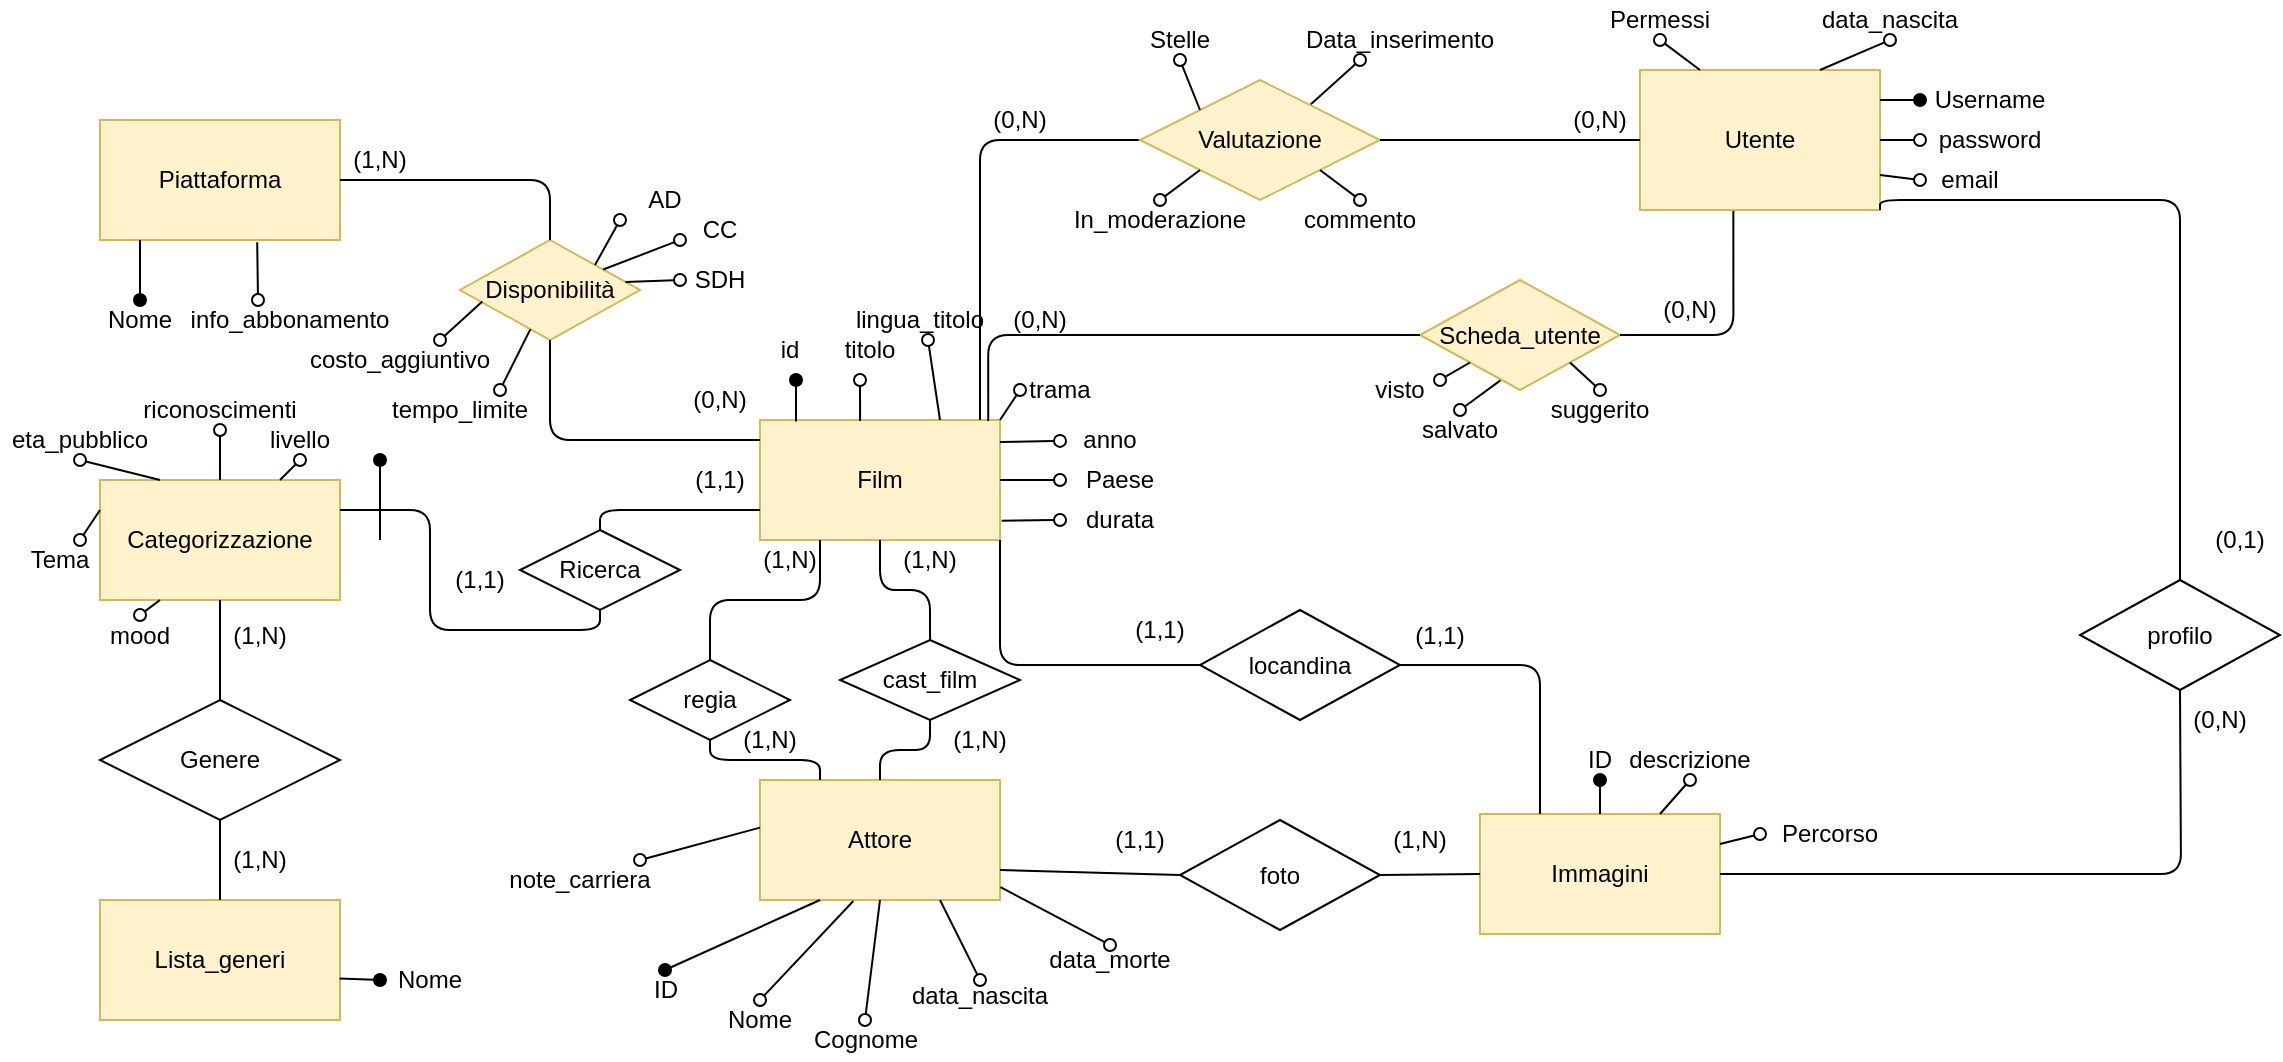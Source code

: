 <mxfile version="15.1.1" type="device"><diagram id="94N8JvwS7sneEO4nxAxx" name="Pagina-1"><mxGraphModel dx="630" dy="793" grid="1" gridSize="10" guides="1" tooltips="1" connect="1" arrows="1" fold="1" page="1" pageScale="1" pageWidth="1200" pageHeight="1920" math="0" shadow="0"><root><mxCell id="0"/><mxCell id="1" parent="0"/><mxCell id="lq8Px3s4HwzqYiVb1CBi-1" value="Piattaforma" style="rounded=0;whiteSpace=wrap;html=1;fillColor=#fff2cc;strokeColor=#d6b656;" parent="1" vertex="1"><mxGeometry x="50" y="80" width="120" height="60" as="geometry"/></mxCell><mxCell id="lq8Px3s4HwzqYiVb1CBi-2" value="Film" style="rounded=0;whiteSpace=wrap;html=1;fillColor=#fff2cc;strokeColor=#d6b656;" parent="1" vertex="1"><mxGeometry x="380" y="230" width="120" height="60" as="geometry"/></mxCell><mxCell id="lq8Px3s4HwzqYiVb1CBi-3" value="Utente" style="rounded=0;whiteSpace=wrap;html=1;fillColor=#fff2cc;strokeColor=#d6b656;" parent="1" vertex="1"><mxGeometry x="820" y="55" width="120" height="70" as="geometry"/></mxCell><mxCell id="lq8Px3s4HwzqYiVb1CBi-4" value="Attore" style="rounded=0;whiteSpace=wrap;html=1;fillColor=#fff2cc;strokeColor=#d6b656;" parent="1" vertex="1"><mxGeometry x="380" y="410" width="120" height="60" as="geometry"/></mxCell><mxCell id="lq8Px3s4HwzqYiVb1CBi-10" value="" style="endArrow=none;html=1;strokeColor=#000000;startArrow=oval;startFill=1;" parent="1" edge="1"><mxGeometry width="50" height="50" relative="1" as="geometry"><mxPoint x="70" y="170" as="sourcePoint"/><mxPoint x="70" y="140" as="targetPoint"/></mxGeometry></mxCell><mxCell id="lq8Px3s4HwzqYiVb1CBi-14" value="Nome" style="text;html=1;strokeColor=none;fillColor=none;align=center;verticalAlign=middle;whiteSpace=wrap;rounded=0;" parent="1" vertex="1"><mxGeometry x="50" y="170" width="40" height="20" as="geometry"/></mxCell><mxCell id="lq8Px3s4HwzqYiVb1CBi-20" value="Disponibilità" style="rhombus;whiteSpace=wrap;html=1;fillColor=#fff2cc;strokeColor=#d6b656;" parent="1" vertex="1"><mxGeometry x="230" y="140" width="90" height="50" as="geometry"/></mxCell><mxCell id="lq8Px3s4HwzqYiVb1CBi-21" value="" style="endArrow=none;html=1;strokeColor=#000000;exitX=1;exitY=0.5;exitDx=0;exitDy=0;entryX=0.5;entryY=0;entryDx=0;entryDy=0;edgeStyle=orthogonalEdgeStyle;" parent="1" source="lq8Px3s4HwzqYiVb1CBi-1" target="lq8Px3s4HwzqYiVb1CBi-20" edge="1"><mxGeometry width="50" height="50" relative="1" as="geometry"><mxPoint x="290" y="250" as="sourcePoint"/><mxPoint x="340" y="200" as="targetPoint"/></mxGeometry></mxCell><mxCell id="lq8Px3s4HwzqYiVb1CBi-22" value="" style="endArrow=none;html=1;strokeColor=#000000;entryX=0.5;entryY=1;entryDx=0;entryDy=0;edgeStyle=orthogonalEdgeStyle;" parent="1" target="lq8Px3s4HwzqYiVb1CBi-20" edge="1"><mxGeometry width="50" height="50" relative="1" as="geometry"><mxPoint x="380" y="240" as="sourcePoint"/><mxPoint x="340" y="200" as="targetPoint"/><Array as="points"><mxPoint x="275" y="240"/></Array></mxGeometry></mxCell><mxCell id="lq8Px3s4HwzqYiVb1CBi-23" value="(0,N)" style="text;html=1;strokeColor=none;fillColor=none;align=center;verticalAlign=middle;whiteSpace=wrap;rounded=0;" parent="1" vertex="1"><mxGeometry x="340" y="210" width="40" height="20" as="geometry"/></mxCell><mxCell id="lq8Px3s4HwzqYiVb1CBi-24" value="(1,N)" style="text;html=1;strokeColor=none;fillColor=none;align=center;verticalAlign=middle;whiteSpace=wrap;rounded=0;" parent="1" vertex="1"><mxGeometry x="170" y="90" width="40" height="20" as="geometry"/></mxCell><mxCell id="lq8Px3s4HwzqYiVb1CBi-25" value="" style="endArrow=none;html=1;strokeColor=#000000;entryX=0.655;entryY=1.018;entryDx=0;entryDy=0;entryPerimeter=0;startArrow=oval;startFill=0;" parent="1" target="lq8Px3s4HwzqYiVb1CBi-1" edge="1"><mxGeometry width="50" height="50" relative="1" as="geometry"><mxPoint x="129" y="170" as="sourcePoint"/><mxPoint x="340" y="200" as="targetPoint"/></mxGeometry></mxCell><mxCell id="lq8Px3s4HwzqYiVb1CBi-27" value="info_abbonamento" style="text;html=1;strokeColor=none;fillColor=none;align=center;verticalAlign=middle;whiteSpace=wrap;rounded=0;" parent="1" vertex="1"><mxGeometry x="90" y="170" width="110" height="20" as="geometry"/></mxCell><mxCell id="lq8Px3s4HwzqYiVb1CBi-30" value="" style="endArrow=none;html=1;strokeColor=#000000;entryX=1;entryY=0;entryDx=0;entryDy=0;startArrow=oval;startFill=0;" parent="1" target="lq8Px3s4HwzqYiVb1CBi-20" edge="1"><mxGeometry width="50" height="50" relative="1" as="geometry"><mxPoint x="310" y="130" as="sourcePoint"/><mxPoint x="138.6" y="151.08" as="targetPoint"/></mxGeometry></mxCell><mxCell id="lq8Px3s4HwzqYiVb1CBi-31" value="" style="endArrow=none;html=1;strokeColor=#000000;startArrow=oval;startFill=0;" parent="1" target="lq8Px3s4HwzqYiVb1CBi-20" edge="1"><mxGeometry width="50" height="50" relative="1" as="geometry"><mxPoint x="340" y="140" as="sourcePoint"/><mxPoint x="318" y="162" as="targetPoint"/></mxGeometry></mxCell><mxCell id="lq8Px3s4HwzqYiVb1CBi-32" value="AD" style="text;html=1;strokeColor=none;fillColor=none;align=center;verticalAlign=middle;whiteSpace=wrap;rounded=0;" parent="1" vertex="1"><mxGeometry x="315" y="110" width="35" height="20" as="geometry"/></mxCell><mxCell id="lq8Px3s4HwzqYiVb1CBi-33" value="CC" style="text;html=1;strokeColor=none;fillColor=none;align=center;verticalAlign=middle;whiteSpace=wrap;rounded=0;" parent="1" vertex="1"><mxGeometry x="340" y="125" width="40" height="20" as="geometry"/></mxCell><mxCell id="lq8Px3s4HwzqYiVb1CBi-34" value="" style="endArrow=none;html=1;strokeColor=#000000;entryX=0.15;entryY=0.012;entryDx=0;entryDy=0;startArrow=oval;startFill=1;entryPerimeter=0;" parent="1" target="lq8Px3s4HwzqYiVb1CBi-2" edge="1"><mxGeometry width="50" height="50" relative="1" as="geometry"><mxPoint x="398" y="210" as="sourcePoint"/><mxPoint x="307.5" y="162.5" as="targetPoint"/></mxGeometry></mxCell><mxCell id="lq8Px3s4HwzqYiVb1CBi-38" value="titolo" style="text;html=1;strokeColor=none;fillColor=none;align=center;verticalAlign=middle;whiteSpace=wrap;rounded=0;" parent="1" vertex="1"><mxGeometry x="415" y="180" width="40" height="30" as="geometry"/></mxCell><mxCell id="lq8Px3s4HwzqYiVb1CBi-40" value="anno" style="text;html=1;strokeColor=none;fillColor=none;align=center;verticalAlign=middle;whiteSpace=wrap;rounded=0;" parent="1" vertex="1"><mxGeometry x="530" y="230" width="50" height="20" as="geometry"/></mxCell><mxCell id="lq8Px3s4HwzqYiVb1CBi-43" value="Paese" style="text;html=1;strokeColor=none;fillColor=none;align=center;verticalAlign=middle;whiteSpace=wrap;rounded=0;" parent="1" vertex="1"><mxGeometry x="530" y="250" width="60" height="20" as="geometry"/></mxCell><mxCell id="lq8Px3s4HwzqYiVb1CBi-44" value="durata" style="text;html=1;strokeColor=none;fillColor=none;align=center;verticalAlign=middle;whiteSpace=wrap;rounded=0;" parent="1" vertex="1"><mxGeometry x="530" y="270" width="60" height="20" as="geometry"/></mxCell><mxCell id="lq8Px3s4HwzqYiVb1CBi-46" value="" style="endArrow=none;html=1;strokeColor=#000000;startArrow=oval;startFill=0;" parent="1" source="lq8Px3s4HwzqYiVb1CBi-40" edge="1"><mxGeometry width="50" height="50" relative="1" as="geometry"><mxPoint x="510" y="241" as="sourcePoint"/><mxPoint x="500" y="241" as="targetPoint"/></mxGeometry></mxCell><mxCell id="lq8Px3s4HwzqYiVb1CBi-47" value="" style="endArrow=none;html=1;strokeColor=#000000;startArrow=oval;startFill=0;entryX=1;entryY=0.5;entryDx=0;entryDy=0;exitX=0;exitY=0.5;exitDx=0;exitDy=0;" parent="1" source="lq8Px3s4HwzqYiVb1CBi-43" target="lq8Px3s4HwzqYiVb1CBi-2" edge="1"><mxGeometry width="50" height="50" relative="1" as="geometry"><mxPoint x="540" y="250.571" as="sourcePoint"/><mxPoint x="510" y="251" as="targetPoint"/></mxGeometry></mxCell><mxCell id="lq8Px3s4HwzqYiVb1CBi-48" value="" style="endArrow=none;html=1;strokeColor=#000000;startArrow=oval;startFill=0;entryX=1.007;entryY=0.84;entryDx=0;entryDy=0;entryPerimeter=0;exitX=0;exitY=0.5;exitDx=0;exitDy=0;" parent="1" source="lq8Px3s4HwzqYiVb1CBi-44" target="lq8Px3s4HwzqYiVb1CBi-2" edge="1"><mxGeometry width="50" height="50" relative="1" as="geometry"><mxPoint x="550" y="260.571" as="sourcePoint"/><mxPoint x="520" y="261" as="targetPoint"/></mxGeometry></mxCell><mxCell id="lq8Px3s4HwzqYiVb1CBi-53" value="cast_film" style="rhombus;whiteSpace=wrap;html=1;" parent="1" vertex="1"><mxGeometry x="420" y="340" width="90" height="40" as="geometry"/></mxCell><mxCell id="lq8Px3s4HwzqYiVb1CBi-56" value="" style="endArrow=none;html=1;strokeColor=#000000;entryX=0.5;entryY=1;entryDx=0;entryDy=0;exitX=0.5;exitY=0;exitDx=0;exitDy=0;edgeStyle=orthogonalEdgeStyle;" parent="1" source="lq8Px3s4HwzqYiVb1CBi-53" target="lq8Px3s4HwzqYiVb1CBi-2" edge="1"><mxGeometry width="50" height="50" relative="1" as="geometry"><mxPoint x="280" y="320" as="sourcePoint"/><mxPoint x="330" y="270" as="targetPoint"/></mxGeometry></mxCell><mxCell id="lq8Px3s4HwzqYiVb1CBi-57" value="" style="endArrow=none;html=1;strokeColor=#000000;exitX=0.5;exitY=0;exitDx=0;exitDy=0;entryX=0.5;entryY=1;entryDx=0;entryDy=0;edgeStyle=orthogonalEdgeStyle;" parent="1" source="lq8Px3s4HwzqYiVb1CBi-4" target="lq8Px3s4HwzqYiVb1CBi-53" edge="1"><mxGeometry width="50" height="50" relative="1" as="geometry"><mxPoint x="280" y="320" as="sourcePoint"/><mxPoint x="330" y="270" as="targetPoint"/></mxGeometry></mxCell><mxCell id="lq8Px3s4HwzqYiVb1CBi-58" value="(1,N)" style="text;html=1;strokeColor=none;fillColor=none;align=center;verticalAlign=middle;whiteSpace=wrap;rounded=0;" parent="1" vertex="1"><mxGeometry x="445" y="290" width="40" height="20" as="geometry"/></mxCell><mxCell id="lq8Px3s4HwzqYiVb1CBi-59" value="(1,N)" style="text;html=1;strokeColor=none;fillColor=none;align=center;verticalAlign=middle;whiteSpace=wrap;rounded=0;" parent="1" vertex="1"><mxGeometry x="470" y="380" width="40" height="20" as="geometry"/></mxCell><mxCell id="lq8Px3s4HwzqYiVb1CBi-60" value="" style="endArrow=none;html=1;strokeColor=#000000;entryX=0.25;entryY=1;entryDx=0;entryDy=0;startArrow=oval;startFill=1;exitX=0.5;exitY=0;exitDx=0;exitDy=0;" parent="1" source="lq8Px3s4HwzqYiVb1CBi-61" target="lq8Px3s4HwzqYiVb1CBi-4" edge="1"><mxGeometry width="50" height="50" relative="1" as="geometry"><mxPoint x="410" y="500" as="sourcePoint"/><mxPoint x="330" y="340" as="targetPoint"/></mxGeometry></mxCell><mxCell id="lq8Px3s4HwzqYiVb1CBi-61" value="ID" style="text;html=1;strokeColor=none;fillColor=none;align=center;verticalAlign=middle;whiteSpace=wrap;rounded=0;" parent="1" vertex="1"><mxGeometry x="282.5" y="505" width="100" height="20" as="geometry"/></mxCell><mxCell id="lq8Px3s4HwzqYiVb1CBi-64" value="" style="endArrow=none;html=1;strokeColor=#000000;entryX=0.75;entryY=1;entryDx=0;entryDy=0;startArrow=oval;startFill=0;exitX=0.5;exitY=0;exitDx=0;exitDy=0;" parent="1" source="lq8Px3s4HwzqYiVb1CBi-66" target="lq8Px3s4HwzqYiVb1CBi-4" edge="1"><mxGeometry width="50" height="50" relative="1" as="geometry"><mxPoint x="470" y="510" as="sourcePoint"/><mxPoint x="390" y="435" as="targetPoint"/></mxGeometry></mxCell><mxCell id="lq8Px3s4HwzqYiVb1CBi-66" value="data_nascita" style="text;html=1;strokeColor=none;fillColor=none;align=center;verticalAlign=middle;whiteSpace=wrap;rounded=0;" parent="1" vertex="1"><mxGeometry x="460" y="510" width="60" height="15" as="geometry"/></mxCell><mxCell id="lq8Px3s4HwzqYiVb1CBi-104" value="Username" style="text;html=1;strokeColor=none;fillColor=none;align=center;verticalAlign=middle;whiteSpace=wrap;rounded=0;" parent="1" vertex="1"><mxGeometry x="960" y="60" width="70" height="20" as="geometry"/></mxCell><mxCell id="lq8Px3s4HwzqYiVb1CBi-106" value="Permessi" style="text;html=1;strokeColor=none;fillColor=none;align=center;verticalAlign=middle;whiteSpace=wrap;rounded=0;" parent="1" vertex="1"><mxGeometry x="795" y="20" width="70" height="20" as="geometry"/></mxCell><mxCell id="lq8Px3s4HwzqYiVb1CBi-107" value="email" style="text;html=1;strokeColor=none;fillColor=none;align=center;verticalAlign=middle;whiteSpace=wrap;rounded=0;" parent="1" vertex="1"><mxGeometry x="960" y="100" width="50" height="20" as="geometry"/></mxCell><mxCell id="lq8Px3s4HwzqYiVb1CBi-108" value="password" style="text;html=1;strokeColor=none;fillColor=none;align=center;verticalAlign=middle;whiteSpace=wrap;rounded=0;" parent="1" vertex="1"><mxGeometry x="960" y="80" width="70" height="20" as="geometry"/></mxCell><mxCell id="lq8Px3s4HwzqYiVb1CBi-112" value="Scheda_utente" style="rhombus;whiteSpace=wrap;html=1;align=center;fillColor=#fff2cc;strokeColor=#d6b656;" parent="1" vertex="1"><mxGeometry x="710" y="160" width="100" height="55" as="geometry"/></mxCell><mxCell id="lq8Px3s4HwzqYiVb1CBi-114" value="" style="endArrow=none;html=1;strokeColor=#000000;exitX=0.951;exitY=0.008;exitDx=0;exitDy=0;entryX=0;entryY=0.5;entryDx=0;entryDy=0;edgeStyle=orthogonalEdgeStyle;exitPerimeter=0;" parent="1" source="lq8Px3s4HwzqYiVb1CBi-2" target="lq8Px3s4HwzqYiVb1CBi-112" edge="1"><mxGeometry width="50" height="50" relative="1" as="geometry"><mxPoint x="750" y="210" as="sourcePoint"/><mxPoint x="800" y="160" as="targetPoint"/></mxGeometry></mxCell><mxCell id="lq8Px3s4HwzqYiVb1CBi-116" value="" style="endArrow=none;html=1;strokeColor=#000000;entryX=0;entryY=0.5;entryDx=0;entryDy=0;edgeStyle=orthogonalEdgeStyle;" parent="1" edge="1"><mxGeometry width="50" height="50" relative="1" as="geometry"><mxPoint x="490" y="230" as="sourcePoint"/><mxPoint x="570" y="90" as="targetPoint"/><Array as="points"><mxPoint x="490" y="230"/><mxPoint x="490" y="90"/></Array></mxGeometry></mxCell><mxCell id="lq8Px3s4HwzqYiVb1CBi-117" value="Valutazione" style="rhombus;whiteSpace=wrap;html=1;align=center;fillColor=#fff2cc;strokeColor=#d6b656;" parent="1" vertex="1"><mxGeometry x="570" y="60" width="120" height="60" as="geometry"/></mxCell><mxCell id="lq8Px3s4HwzqYiVb1CBi-118" value="" style="endArrow=none;html=1;strokeColor=#000000;exitX=1;exitY=0.5;exitDx=0;exitDy=0;entryX=0;entryY=0.5;entryDx=0;entryDy=0;" parent="1" source="lq8Px3s4HwzqYiVb1CBi-117" target="lq8Px3s4HwzqYiVb1CBi-3" edge="1"><mxGeometry width="50" height="50" relative="1" as="geometry"><mxPoint x="490" y="210" as="sourcePoint"/><mxPoint x="540" y="160" as="targetPoint"/></mxGeometry></mxCell><mxCell id="lq8Px3s4HwzqYiVb1CBi-119" value="" style="endArrow=none;html=1;strokeColor=#000000;exitX=1;exitY=0.5;exitDx=0;exitDy=0;entryX=0.389;entryY=1.008;entryDx=0;entryDy=0;entryPerimeter=0;edgeStyle=orthogonalEdgeStyle;" parent="1" source="lq8Px3s4HwzqYiVb1CBi-112" target="lq8Px3s4HwzqYiVb1CBi-3" edge="1"><mxGeometry width="50" height="50" relative="1" as="geometry"><mxPoint x="750" y="210" as="sourcePoint"/><mxPoint x="800" y="160" as="targetPoint"/></mxGeometry></mxCell><mxCell id="lq8Px3s4HwzqYiVb1CBi-121" value="(0,N)" style="text;html=1;strokeColor=none;fillColor=none;align=center;verticalAlign=middle;whiteSpace=wrap;rounded=0;" parent="1" vertex="1"><mxGeometry x="490" y="70" width="40" height="20" as="geometry"/></mxCell><mxCell id="lq8Px3s4HwzqYiVb1CBi-122" value="(0,N)" style="text;html=1;strokeColor=none;fillColor=none;align=center;verticalAlign=middle;whiteSpace=wrap;rounded=0;" parent="1" vertex="1"><mxGeometry x="500" y="170" width="40" height="20" as="geometry"/></mxCell><mxCell id="lq8Px3s4HwzqYiVb1CBi-124" value="(0,N)" style="text;html=1;strokeColor=none;fillColor=none;align=center;verticalAlign=middle;whiteSpace=wrap;rounded=0;" parent="1" vertex="1"><mxGeometry x="780" y="70" width="40" height="20" as="geometry"/></mxCell><mxCell id="lq8Px3s4HwzqYiVb1CBi-125" value="(0,N)" style="text;html=1;strokeColor=none;fillColor=none;align=center;verticalAlign=middle;whiteSpace=wrap;rounded=0;" parent="1" vertex="1"><mxGeometry x="825" y="165" width="40" height="20" as="geometry"/></mxCell><mxCell id="lq8Px3s4HwzqYiVb1CBi-127" value="Stelle" style="text;html=1;strokeColor=none;fillColor=none;align=center;verticalAlign=middle;whiteSpace=wrap;rounded=0;" parent="1" vertex="1"><mxGeometry x="570" y="30" width="40" height="20" as="geometry"/></mxCell><mxCell id="lq8Px3s4HwzqYiVb1CBi-128" value="commento" style="text;html=1;strokeColor=none;fillColor=none;align=center;verticalAlign=middle;whiteSpace=wrap;rounded=0;" parent="1" vertex="1"><mxGeometry x="660" y="120" width="40" height="20" as="geometry"/></mxCell><mxCell id="lq8Px3s4HwzqYiVb1CBi-129" value="" style="endArrow=oval;html=1;strokeColor=#000000;exitX=0;exitY=0;exitDx=0;exitDy=0;entryX=0.5;entryY=1;entryDx=0;entryDy=0;startArrow=none;startFill=0;endFill=0;" parent="1" source="lq8Px3s4HwzqYiVb1CBi-117" target="lq8Px3s4HwzqYiVb1CBi-127" edge="1"><mxGeometry width="50" height="50" relative="1" as="geometry"><mxPoint x="750" y="210" as="sourcePoint"/><mxPoint x="800" y="160" as="targetPoint"/></mxGeometry></mxCell><mxCell id="lq8Px3s4HwzqYiVb1CBi-130" value="" style="endArrow=oval;html=1;strokeColor=#000000;exitX=1;exitY=1;exitDx=0;exitDy=0;entryX=0.5;entryY=0;entryDx=0;entryDy=0;endFill=0;" parent="1" source="lq8Px3s4HwzqYiVb1CBi-117" target="lq8Px3s4HwzqYiVb1CBi-128" edge="1"><mxGeometry width="50" height="50" relative="1" as="geometry"><mxPoint x="750" y="210" as="sourcePoint"/><mxPoint x="800" y="160" as="targetPoint"/></mxGeometry></mxCell><mxCell id="lq8Px3s4HwzqYiVb1CBi-131" value="" style="endArrow=oval;html=1;strokeColor=#000000;exitX=0.25;exitY=0;exitDx=0;exitDy=0;entryX=0.5;entryY=1;entryDx=0;entryDy=0;endFill=0;" parent="1" source="lq8Px3s4HwzqYiVb1CBi-3" target="lq8Px3s4HwzqYiVb1CBi-106" edge="1"><mxGeometry width="50" height="50" relative="1" as="geometry"><mxPoint x="800" y="40" as="sourcePoint"/><mxPoint x="820" y="55" as="targetPoint"/></mxGeometry></mxCell><mxCell id="lq8Px3s4HwzqYiVb1CBi-133" value="" style="endArrow=oval;html=1;strokeColor=#000000;endFill=1;" parent="1" target="lq8Px3s4HwzqYiVb1CBi-104" edge="1"><mxGeometry width="50" height="50" relative="1" as="geometry"><mxPoint x="940" y="70" as="sourcePoint"/><mxPoint x="855" y="50" as="targetPoint"/></mxGeometry></mxCell><mxCell id="lq8Px3s4HwzqYiVb1CBi-134" value="" style="endArrow=oval;html=1;strokeColor=#000000;exitX=1;exitY=0.5;exitDx=0;exitDy=0;entryX=0;entryY=0.5;entryDx=0;entryDy=0;endFill=0;" parent="1" source="lq8Px3s4HwzqYiVb1CBi-3" target="lq8Px3s4HwzqYiVb1CBi-108" edge="1"><mxGeometry width="50" height="50" relative="1" as="geometry"><mxPoint x="870" y="80" as="sourcePoint"/><mxPoint x="865" y="60" as="targetPoint"/></mxGeometry></mxCell><mxCell id="lq8Px3s4HwzqYiVb1CBi-135" value="" style="endArrow=none;html=1;strokeColor=#000000;exitX=0;exitY=0.5;exitDx=0;exitDy=0;entryX=1;entryY=0.75;entryDx=0;entryDy=0;endFill=0;startArrow=oval;startFill=0;" parent="1" source="lq8Px3s4HwzqYiVb1CBi-107" target="lq8Px3s4HwzqYiVb1CBi-3" edge="1"><mxGeometry width="50" height="50" relative="1" as="geometry"><mxPoint x="970" y="150" as="sourcePoint"/><mxPoint x="965" y="130" as="targetPoint"/></mxGeometry></mxCell><mxCell id="lq8Px3s4HwzqYiVb1CBi-136" value="trama" style="text;html=1;strokeColor=none;fillColor=none;align=center;verticalAlign=middle;whiteSpace=wrap;rounded=0;" parent="1" vertex="1"><mxGeometry x="510" y="205" width="40" height="20" as="geometry"/></mxCell><mxCell id="lq8Px3s4HwzqYiVb1CBi-137" value="" style="endArrow=none;html=1;strokeColor=#000000;startArrow=oval;startFill=0;exitX=0;exitY=0.5;exitDx=0;exitDy=0;entryX=1;entryY=0;entryDx=0;entryDy=0;" parent="1" source="lq8Px3s4HwzqYiVb1CBi-136" target="lq8Px3s4HwzqYiVb1CBi-2" edge="1"><mxGeometry width="50" height="50" relative="1" as="geometry"><mxPoint x="540" y="250.571" as="sourcePoint"/><mxPoint x="510" y="251" as="targetPoint"/></mxGeometry></mxCell><mxCell id="WsjcjVlsQf46dbuqFLOw-22" value="" style="endArrow=none;html=1;strokeColor=#000000;startArrow=oval;startFill=0;entryX=0.417;entryY=0.008;entryDx=0;entryDy=0;entryPerimeter=0;" parent="1" target="lq8Px3s4HwzqYiVb1CBi-2" edge="1"><mxGeometry width="50" height="50" relative="1" as="geometry"><mxPoint x="430" y="210" as="sourcePoint"/><mxPoint x="470.04" y="238.98" as="targetPoint"/></mxGeometry></mxCell><mxCell id="WsjcjVlsQf46dbuqFLOw-23" value="id" style="text;html=1;strokeColor=none;fillColor=none;align=center;verticalAlign=middle;whiteSpace=wrap;rounded=0;" parent="1" vertex="1"><mxGeometry x="375" y="185" width="40" height="20" as="geometry"/></mxCell><mxCell id="WsjcjVlsQf46dbuqFLOw-55" value="note_carriera" style="text;html=1;strokeColor=none;fillColor=none;align=center;verticalAlign=middle;whiteSpace=wrap;rounded=0;" parent="1" vertex="1"><mxGeometry x="270" y="450" width="40" height="20" as="geometry"/></mxCell><mxCell id="WsjcjVlsQf46dbuqFLOw-56" value="" style="endArrow=none;html=1;strokeColor=#000000;startArrow=oval;startFill=0;entryX=0;entryY=0.397;entryDx=0;entryDy=0;entryPerimeter=0;" parent="1" target="lq8Px3s4HwzqYiVb1CBi-4" edge="1"><mxGeometry width="50" height="50" relative="1" as="geometry"><mxPoint x="320" y="450" as="sourcePoint"/><mxPoint x="320.04" y="468.98" as="targetPoint"/></mxGeometry></mxCell><mxCell id="WsjcjVlsQf46dbuqFLOw-61" value="regia" style="rhombus;whiteSpace=wrap;html=1;" parent="1" vertex="1"><mxGeometry x="315" y="350" width="80" height="40" as="geometry"/></mxCell><mxCell id="WsjcjVlsQf46dbuqFLOw-63" value="" style="endArrow=none;html=1;exitX=0.5;exitY=0;exitDx=0;exitDy=0;entryX=0.25;entryY=1;entryDx=0;entryDy=0;edgeStyle=orthogonalEdgeStyle;" parent="1" source="WsjcjVlsQf46dbuqFLOw-61" target="lq8Px3s4HwzqYiVb1CBi-2" edge="1"><mxGeometry width="50" height="50" relative="1" as="geometry"><mxPoint x="260" y="320" as="sourcePoint"/><mxPoint x="310" y="270" as="targetPoint"/></mxGeometry></mxCell><mxCell id="WsjcjVlsQf46dbuqFLOw-64" value="" style="endArrow=none;html=1;exitX=0.5;exitY=1;exitDx=0;exitDy=0;entryX=0.25;entryY=0;entryDx=0;entryDy=0;edgeStyle=orthogonalEdgeStyle;" parent="1" source="WsjcjVlsQf46dbuqFLOw-61" target="lq8Px3s4HwzqYiVb1CBi-4" edge="1"><mxGeometry width="50" height="50" relative="1" as="geometry"><mxPoint x="260" y="320" as="sourcePoint"/><mxPoint x="310" y="270" as="targetPoint"/></mxGeometry></mxCell><mxCell id="WsjcjVlsQf46dbuqFLOw-65" value="(1,N)" style="text;html=1;strokeColor=none;fillColor=none;align=center;verticalAlign=middle;whiteSpace=wrap;rounded=0;" parent="1" vertex="1"><mxGeometry x="375" y="290" width="40" height="20" as="geometry"/></mxCell><mxCell id="WsjcjVlsQf46dbuqFLOw-66" value="(1,N)" style="text;html=1;strokeColor=none;fillColor=none;align=center;verticalAlign=middle;whiteSpace=wrap;rounded=0;" parent="1" vertex="1"><mxGeometry x="365" y="380" width="40" height="20" as="geometry"/></mxCell><mxCell id="WsjcjVlsQf46dbuqFLOw-72" value="Categorizzazione" style="rounded=0;whiteSpace=wrap;html=1;fillColor=#fff2cc;strokeColor=#d6b656;" parent="1" vertex="1"><mxGeometry x="50" y="260" width="120" height="60" as="geometry"/></mxCell><mxCell id="WsjcjVlsQf46dbuqFLOw-75" value="Ricerca" style="rhombus;whiteSpace=wrap;html=1;" parent="1" vertex="1"><mxGeometry x="260" y="285" width="80" height="40" as="geometry"/></mxCell><mxCell id="WsjcjVlsQf46dbuqFLOw-76" value="" style="endArrow=none;html=1;exitX=0.5;exitY=0;exitDx=0;exitDy=0;entryX=0;entryY=0.75;entryDx=0;entryDy=0;edgeStyle=orthogonalEdgeStyle;" parent="1" source="WsjcjVlsQf46dbuqFLOw-75" target="lq8Px3s4HwzqYiVb1CBi-2" edge="1"><mxGeometry width="50" height="50" relative="1" as="geometry"><mxPoint x="250" y="320" as="sourcePoint"/><mxPoint x="300" y="270" as="targetPoint"/><Array as="points"><mxPoint x="300" y="275"/></Array></mxGeometry></mxCell><mxCell id="WsjcjVlsQf46dbuqFLOw-78" value="" style="endArrow=none;html=1;exitX=1;exitY=0.25;exitDx=0;exitDy=0;entryX=0.5;entryY=1;entryDx=0;entryDy=0;edgeStyle=orthogonalEdgeStyle;" parent="1" source="WsjcjVlsQf46dbuqFLOw-72" target="WsjcjVlsQf46dbuqFLOw-75" edge="1"><mxGeometry width="50" height="50" relative="1" as="geometry"><mxPoint x="250" y="320" as="sourcePoint"/><mxPoint x="300" y="270" as="targetPoint"/></mxGeometry></mxCell><mxCell id="tk6S6vBqGwjTHrlitEha-1" value="Immagini" style="rounded=0;whiteSpace=wrap;html=1;fillColor=#fff2cc;strokeColor=#d6b656;" parent="1" vertex="1"><mxGeometry x="740" y="427" width="120" height="60" as="geometry"/></mxCell><mxCell id="T2gp9m1Y3Y2qDiBPksy6-1" value="locandina" style="rhombus;whiteSpace=wrap;html=1;" parent="1" vertex="1"><mxGeometry x="600" y="325" width="100" height="55" as="geometry"/></mxCell><mxCell id="T2gp9m1Y3Y2qDiBPksy6-2" value="Lista_generi" style="rounded=0;whiteSpace=wrap;html=1;fillColor=#fff2cc;strokeColor=#d6b656;" parent="1" vertex="1"><mxGeometry x="50" y="470" width="120" height="60" as="geometry"/></mxCell><mxCell id="T2gp9m1Y3Y2qDiBPksy6-4" value="Genere" style="rhombus;whiteSpace=wrap;html=1;" parent="1" vertex="1"><mxGeometry x="50" y="370" width="120" height="60" as="geometry"/></mxCell><mxCell id="T2gp9m1Y3Y2qDiBPksy6-5" value="" style="endArrow=none;html=1;entryX=0.5;entryY=1;entryDx=0;entryDy=0;exitX=0.5;exitY=0;exitDx=0;exitDy=0;" parent="1" source="T2gp9m1Y3Y2qDiBPksy6-4" target="WsjcjVlsQf46dbuqFLOw-72" edge="1"><mxGeometry width="50" height="50" relative="1" as="geometry"><mxPoint x="120" y="359" as="sourcePoint"/><mxPoint x="70" y="330" as="targetPoint"/></mxGeometry></mxCell><mxCell id="T2gp9m1Y3Y2qDiBPksy6-6" value="" style="endArrow=none;html=1;entryX=0.5;entryY=1;entryDx=0;entryDy=0;exitX=0.5;exitY=0;exitDx=0;exitDy=0;" parent="1" source="T2gp9m1Y3Y2qDiBPksy6-2" target="T2gp9m1Y3Y2qDiBPksy6-4" edge="1"><mxGeometry width="50" height="50" relative="1" as="geometry"><mxPoint x="20" y="380" as="sourcePoint"/><mxPoint x="70" y="330" as="targetPoint"/></mxGeometry></mxCell><mxCell id="T2gp9m1Y3Y2qDiBPksy6-7" value="foto" style="rhombus;whiteSpace=wrap;html=1;" parent="1" vertex="1"><mxGeometry x="590" y="430" width="100" height="55" as="geometry"/></mxCell><mxCell id="T2gp9m1Y3Y2qDiBPksy6-8" value="profilo" style="rhombus;whiteSpace=wrap;html=1;" parent="1" vertex="1"><mxGeometry x="1040" y="310" width="100" height="55" as="geometry"/></mxCell><mxCell id="T2gp9m1Y3Y2qDiBPksy6-9" value="" style="endArrow=none;html=1;exitX=1;exitY=1;exitDx=0;exitDy=0;entryX=0;entryY=0.5;entryDx=0;entryDy=0;edgeStyle=orthogonalEdgeStyle;" parent="1" source="lq8Px3s4HwzqYiVb1CBi-2" target="T2gp9m1Y3Y2qDiBPksy6-1" edge="1"><mxGeometry width="50" height="50" relative="1" as="geometry"><mxPoint x="440" y="380" as="sourcePoint"/><mxPoint x="490" y="330" as="targetPoint"/></mxGeometry></mxCell><mxCell id="T2gp9m1Y3Y2qDiBPksy6-10" value="" style="endArrow=none;html=1;entryX=1;entryY=0.5;entryDx=0;entryDy=0;exitX=0.25;exitY=0;exitDx=0;exitDy=0;edgeStyle=orthogonalEdgeStyle;" parent="1" source="tk6S6vBqGwjTHrlitEha-1" target="T2gp9m1Y3Y2qDiBPksy6-1" edge="1"><mxGeometry width="50" height="50" relative="1" as="geometry"><mxPoint x="440" y="380" as="sourcePoint"/><mxPoint x="490" y="330" as="targetPoint"/></mxGeometry></mxCell><mxCell id="T2gp9m1Y3Y2qDiBPksy6-12" value="" style="endArrow=none;html=1;entryX=1;entryY=0.75;entryDx=0;entryDy=0;exitX=0;exitY=0.5;exitDx=0;exitDy=0;" parent="1" source="T2gp9m1Y3Y2qDiBPksy6-7" target="lq8Px3s4HwzqYiVb1CBi-4" edge="1"><mxGeometry width="50" height="50" relative="1" as="geometry"><mxPoint x="560" y="410" as="sourcePoint"/><mxPoint x="490" y="330" as="targetPoint"/></mxGeometry></mxCell><mxCell id="T2gp9m1Y3Y2qDiBPksy6-13" value="" style="endArrow=none;html=1;exitX=1;exitY=0.5;exitDx=0;exitDy=0;entryX=0;entryY=0.5;entryDx=0;entryDy=0;" parent="1" source="T2gp9m1Y3Y2qDiBPksy6-7" target="tk6S6vBqGwjTHrlitEha-1" edge="1"><mxGeometry width="50" height="50" relative="1" as="geometry"><mxPoint x="440" y="380" as="sourcePoint"/><mxPoint x="490" y="330" as="targetPoint"/></mxGeometry></mxCell><mxCell id="T2gp9m1Y3Y2qDiBPksy6-14" value="" style="endArrow=none;html=1;exitX=1;exitY=0.5;exitDx=0;exitDy=0;edgeStyle=orthogonalEdgeStyle;" parent="1" source="tk6S6vBqGwjTHrlitEha-1" edge="1"><mxGeometry width="50" height="50" relative="1" as="geometry"><mxPoint x="710" y="380" as="sourcePoint"/><mxPoint x="1090" y="365" as="targetPoint"/></mxGeometry></mxCell><mxCell id="T2gp9m1Y3Y2qDiBPksy6-15" value="" style="endArrow=none;html=1;entryX=1;entryY=1;entryDx=0;entryDy=0;exitX=0.5;exitY=0;exitDx=0;exitDy=0;edgeStyle=orthogonalEdgeStyle;" parent="1" source="T2gp9m1Y3Y2qDiBPksy6-8" target="lq8Px3s4HwzqYiVb1CBi-3" edge="1"><mxGeometry width="50" height="50" relative="1" as="geometry"><mxPoint x="710" y="380" as="sourcePoint"/><mxPoint x="760" y="330" as="targetPoint"/><Array as="points"><mxPoint x="1090" y="120"/></Array></mxGeometry></mxCell><mxCell id="T2gp9m1Y3Y2qDiBPksy6-17" value="" style="endArrow=none;html=1;entryX=0.124;entryY=0.614;entryDx=0;entryDy=0;entryPerimeter=0;endFill=0;startArrow=oval;startFill=0;" parent="1" target="lq8Px3s4HwzqYiVb1CBi-20" edge="1"><mxGeometry width="50" height="50" relative="1" as="geometry"><mxPoint x="220" y="190" as="sourcePoint"/><mxPoint x="290" y="200" as="targetPoint"/></mxGeometry></mxCell><mxCell id="T2gp9m1Y3Y2qDiBPksy6-18" value="costo_aggiuntivo" style="text;html=1;strokeColor=none;fillColor=none;align=center;verticalAlign=middle;whiteSpace=wrap;rounded=0;" parent="1" vertex="1"><mxGeometry x="180" y="190" width="40" height="20" as="geometry"/></mxCell><mxCell id="T2gp9m1Y3Y2qDiBPksy6-19" value="tempo_limite" style="text;html=1;strokeColor=none;fillColor=none;align=center;verticalAlign=middle;whiteSpace=wrap;rounded=0;" parent="1" vertex="1"><mxGeometry x="210" y="215" width="40" height="20" as="geometry"/></mxCell><mxCell id="T2gp9m1Y3Y2qDiBPksy6-21" value="" style="endArrow=none;html=1;exitX=1;exitY=0;exitDx=0;exitDy=0;endFill=0;startArrow=oval;startFill=0;" parent="1" source="T2gp9m1Y3Y2qDiBPksy6-19" target="lq8Px3s4HwzqYiVb1CBi-20" edge="1"><mxGeometry width="50" height="50" relative="1" as="geometry"><mxPoint x="240" y="250" as="sourcePoint"/><mxPoint x="290" y="200" as="targetPoint"/></mxGeometry></mxCell><mxCell id="T2gp9m1Y3Y2qDiBPksy6-22" value="(1,1)" style="text;html=1;strokeColor=none;fillColor=none;align=center;verticalAlign=middle;whiteSpace=wrap;rounded=0;" parent="1" vertex="1"><mxGeometry x="340" y="250" width="40" height="20" as="geometry"/></mxCell><mxCell id="T2gp9m1Y3Y2qDiBPksy6-23" value="(1,1)" style="text;html=1;strokeColor=none;fillColor=none;align=center;verticalAlign=middle;whiteSpace=wrap;rounded=0;" parent="1" vertex="1"><mxGeometry x="220" y="300" width="40" height="20" as="geometry"/></mxCell><mxCell id="T2gp9m1Y3Y2qDiBPksy6-24" value="" style="endArrow=oval;html=1;endFill=1;" parent="1" edge="1"><mxGeometry width="50" height="50" relative="1" as="geometry"><mxPoint x="190" y="290" as="sourcePoint"/><mxPoint x="190" y="250" as="targetPoint"/></mxGeometry></mxCell><mxCell id="T2gp9m1Y3Y2qDiBPksy6-25" value="(1,N)" style="text;html=1;strokeColor=none;fillColor=none;align=center;verticalAlign=middle;whiteSpace=wrap;rounded=0;" parent="1" vertex="1"><mxGeometry x="110" y="327.5" width="40" height="20" as="geometry"/></mxCell><mxCell id="T2gp9m1Y3Y2qDiBPksy6-26" value="(1,N)" style="text;html=1;strokeColor=none;fillColor=none;align=center;verticalAlign=middle;whiteSpace=wrap;rounded=0;" parent="1" vertex="1"><mxGeometry x="110" y="440" width="40" height="20" as="geometry"/></mxCell><mxCell id="T2gp9m1Y3Y2qDiBPksy6-27" value="" style="endArrow=oval;html=1;exitX=0.998;exitY=0.655;exitDx=0;exitDy=0;exitPerimeter=0;endFill=1;entryX=0;entryY=0.5;entryDx=0;entryDy=0;" parent="1" source="T2gp9m1Y3Y2qDiBPksy6-2" target="T2gp9m1Y3Y2qDiBPksy6-28" edge="1"><mxGeometry width="50" height="50" relative="1" as="geometry"><mxPoint x="240" y="490" as="sourcePoint"/><mxPoint x="190" y="509" as="targetPoint"/></mxGeometry></mxCell><mxCell id="T2gp9m1Y3Y2qDiBPksy6-28" value="Nome" style="text;html=1;strokeColor=none;fillColor=none;align=center;verticalAlign=middle;whiteSpace=wrap;rounded=0;" parent="1" vertex="1"><mxGeometry x="190" y="500" width="50" height="20" as="geometry"/></mxCell><mxCell id="T2gp9m1Y3Y2qDiBPksy6-29" value="Tema" style="text;html=1;strokeColor=none;fillColor=none;align=center;verticalAlign=middle;whiteSpace=wrap;rounded=0;" parent="1" vertex="1"><mxGeometry x="10" y="290" width="40" height="20" as="geometry"/></mxCell><mxCell id="T2gp9m1Y3Y2qDiBPksy6-30" value="eta_pubblico" style="text;html=1;strokeColor=none;fillColor=none;align=center;verticalAlign=middle;whiteSpace=wrap;rounded=0;" parent="1" vertex="1"><mxGeometry y="230" width="80" height="20" as="geometry"/></mxCell><mxCell id="T2gp9m1Y3Y2qDiBPksy6-31" value="mood" style="text;html=1;strokeColor=none;fillColor=none;align=center;verticalAlign=middle;whiteSpace=wrap;rounded=0;" parent="1" vertex="1"><mxGeometry x="50" y="327.5" width="40" height="20" as="geometry"/></mxCell><mxCell id="T2gp9m1Y3Y2qDiBPksy6-32" value="livello" style="text;html=1;strokeColor=none;fillColor=none;align=center;verticalAlign=middle;whiteSpace=wrap;rounded=0;" parent="1" vertex="1"><mxGeometry x="130" y="230" width="40" height="20" as="geometry"/></mxCell><mxCell id="T2gp9m1Y3Y2qDiBPksy6-33" value="riconoscimenti" style="text;html=1;strokeColor=none;fillColor=none;align=center;verticalAlign=middle;whiteSpace=wrap;rounded=0;" parent="1" vertex="1"><mxGeometry x="90" y="215" width="40" height="20" as="geometry"/></mxCell><mxCell id="T2gp9m1Y3Y2qDiBPksy6-34" value="" style="endArrow=oval;html=1;endFill=0;entryX=0.5;entryY=0;entryDx=0;entryDy=0;exitX=0.25;exitY=1;exitDx=0;exitDy=0;" parent="1" source="WsjcjVlsQf46dbuqFLOw-72" target="T2gp9m1Y3Y2qDiBPksy6-31" edge="1"><mxGeometry width="50" height="50" relative="1" as="geometry"><mxPoint x="150" y="340" as="sourcePoint"/><mxPoint x="200" y="290" as="targetPoint"/></mxGeometry></mxCell><mxCell id="T2gp9m1Y3Y2qDiBPksy6-35" value="" style="endArrow=oval;html=1;endFill=0;entryX=0.75;entryY=0;entryDx=0;entryDy=0;exitX=0;exitY=0.25;exitDx=0;exitDy=0;" parent="1" source="WsjcjVlsQf46dbuqFLOw-72" target="T2gp9m1Y3Y2qDiBPksy6-29" edge="1"><mxGeometry width="50" height="50" relative="1" as="geometry"><mxPoint x="30" y="280" as="sourcePoint"/><mxPoint x="20" y="287.5" as="targetPoint"/></mxGeometry></mxCell><mxCell id="T2gp9m1Y3Y2qDiBPksy6-36" value="" style="endArrow=oval;html=1;endFill=0;entryX=0.5;entryY=1;entryDx=0;entryDy=0;exitX=0.25;exitY=0;exitDx=0;exitDy=0;" parent="1" source="WsjcjVlsQf46dbuqFLOw-72" target="T2gp9m1Y3Y2qDiBPksy6-30" edge="1"><mxGeometry width="50" height="50" relative="1" as="geometry"><mxPoint x="30" y="260" as="sourcePoint"/><mxPoint x="20" y="267.5" as="targetPoint"/></mxGeometry></mxCell><mxCell id="T2gp9m1Y3Y2qDiBPksy6-37" value="" style="endArrow=oval;html=1;endFill=0;entryX=0.5;entryY=1;entryDx=0;entryDy=0;exitX=0.75;exitY=0;exitDx=0;exitDy=0;" parent="1" source="WsjcjVlsQf46dbuqFLOw-72" target="T2gp9m1Y3Y2qDiBPksy6-32" edge="1"><mxGeometry width="50" height="50" relative="1" as="geometry"><mxPoint x="160" y="230" as="sourcePoint"/><mxPoint x="150" y="237.5" as="targetPoint"/></mxGeometry></mxCell><mxCell id="T2gp9m1Y3Y2qDiBPksy6-38" value="" style="endArrow=oval;html=1;endFill=0;entryX=0.5;entryY=1;entryDx=0;entryDy=0;exitX=0.5;exitY=0;exitDx=0;exitDy=0;" parent="1" source="WsjcjVlsQf46dbuqFLOw-72" target="T2gp9m1Y3Y2qDiBPksy6-33" edge="1"><mxGeometry width="50" height="50" relative="1" as="geometry"><mxPoint x="110" y="250" as="sourcePoint"/><mxPoint x="100" y="257.5" as="targetPoint"/></mxGeometry></mxCell><mxCell id="T2gp9m1Y3Y2qDiBPksy6-39" value="" style="endArrow=none;html=1;entryX=0.712;entryY=0.202;entryDx=0;entryDy=0;entryPerimeter=0;startArrow=oval;startFill=0;" parent="1" target="lq8Px3s4HwzqYiVb1CBi-117" edge="1"><mxGeometry width="50" height="50" relative="1" as="geometry"><mxPoint x="680" y="50" as="sourcePoint"/><mxPoint x="630" y="120" as="targetPoint"/></mxGeometry></mxCell><mxCell id="T2gp9m1Y3Y2qDiBPksy6-40" value="Data_inserimento" style="text;html=1;strokeColor=none;fillColor=none;align=center;verticalAlign=middle;whiteSpace=wrap;rounded=0;" parent="1" vertex="1"><mxGeometry x="680" y="30" width="40" height="20" as="geometry"/></mxCell><mxCell id="T2gp9m1Y3Y2qDiBPksy6-41" value="In_moderazione" style="text;html=1;strokeColor=none;fillColor=none;align=center;verticalAlign=middle;whiteSpace=wrap;rounded=0;" parent="1" vertex="1"><mxGeometry x="560" y="120" width="40" height="20" as="geometry"/></mxCell><mxCell id="T2gp9m1Y3Y2qDiBPksy6-42" value="" style="endArrow=none;html=1;startArrow=oval;startFill=0;exitX=0.5;exitY=0;exitDx=0;exitDy=0;entryX=0;entryY=1;entryDx=0;entryDy=0;" parent="1" source="T2gp9m1Y3Y2qDiBPksy6-41" target="lq8Px3s4HwzqYiVb1CBi-117" edge="1"><mxGeometry width="50" height="50" relative="1" as="geometry"><mxPoint x="580" y="120" as="sourcePoint"/><mxPoint x="630" y="70" as="targetPoint"/></mxGeometry></mxCell><mxCell id="T2gp9m1Y3Y2qDiBPksy6-43" value="visto" style="text;html=1;strokeColor=none;fillColor=none;align=center;verticalAlign=middle;whiteSpace=wrap;rounded=0;" parent="1" vertex="1"><mxGeometry x="680" y="205" width="40" height="20" as="geometry"/></mxCell><mxCell id="T2gp9m1Y3Y2qDiBPksy6-44" value="salvato" style="text;html=1;strokeColor=none;fillColor=none;align=center;verticalAlign=middle;whiteSpace=wrap;rounded=0;" parent="1" vertex="1"><mxGeometry x="710" y="225" width="40" height="20" as="geometry"/></mxCell><mxCell id="T2gp9m1Y3Y2qDiBPksy6-46" value="suggerito" style="text;html=1;strokeColor=none;fillColor=none;align=center;verticalAlign=middle;whiteSpace=wrap;rounded=0;" parent="1" vertex="1"><mxGeometry x="780" y="215" width="40" height="20" as="geometry"/></mxCell><mxCell id="T2gp9m1Y3Y2qDiBPksy6-47" value="" style="endArrow=none;html=1;startArrow=oval;startFill=0;exitX=1;exitY=0.25;exitDx=0;exitDy=0;entryX=0;entryY=1;entryDx=0;entryDy=0;" parent="1" source="T2gp9m1Y3Y2qDiBPksy6-43" target="lq8Px3s4HwzqYiVb1CBi-112" edge="1"><mxGeometry width="50" height="50" relative="1" as="geometry"><mxPoint x="720" y="220" as="sourcePoint"/><mxPoint x="770" y="170" as="targetPoint"/></mxGeometry></mxCell><mxCell id="T2gp9m1Y3Y2qDiBPksy6-48" value="" style="endArrow=none;html=1;startArrow=oval;startFill=0;exitX=0.5;exitY=0;exitDx=0;exitDy=0;entryX=0.402;entryY=0.913;entryDx=0;entryDy=0;entryPerimeter=0;" parent="1" source="T2gp9m1Y3Y2qDiBPksy6-44" target="lq8Px3s4HwzqYiVb1CBi-112" edge="1"><mxGeometry width="50" height="50" relative="1" as="geometry"><mxPoint x="720" y="220" as="sourcePoint"/><mxPoint x="770" y="170" as="targetPoint"/></mxGeometry></mxCell><mxCell id="T2gp9m1Y3Y2qDiBPksy6-49" value="" style="endArrow=none;html=1;startArrow=oval;startFill=0;exitX=0.5;exitY=0;exitDx=0;exitDy=0;entryX=1;entryY=1;entryDx=0;entryDy=0;" parent="1" source="T2gp9m1Y3Y2qDiBPksy6-46" target="lq8Px3s4HwzqYiVb1CBi-112" edge="1"><mxGeometry width="50" height="50" relative="1" as="geometry"><mxPoint x="720" y="220" as="sourcePoint"/><mxPoint x="770" y="170" as="targetPoint"/></mxGeometry></mxCell><mxCell id="T2gp9m1Y3Y2qDiBPksy6-50" value="(0,1)" style="text;html=1;strokeColor=none;fillColor=none;align=center;verticalAlign=middle;whiteSpace=wrap;rounded=0;" parent="1" vertex="1"><mxGeometry x="1100" y="280" width="40" height="20" as="geometry"/></mxCell><mxCell id="T2gp9m1Y3Y2qDiBPksy6-51" value="(0,N)" style="text;html=1;strokeColor=none;fillColor=none;align=center;verticalAlign=middle;whiteSpace=wrap;rounded=0;" parent="1" vertex="1"><mxGeometry x="1090" y="370" width="40" height="20" as="geometry"/></mxCell><mxCell id="T2gp9m1Y3Y2qDiBPksy6-52" value="(1,1)" style="text;html=1;strokeColor=none;fillColor=none;align=center;verticalAlign=middle;whiteSpace=wrap;rounded=0;" parent="1" vertex="1"><mxGeometry x="550" y="430" width="40" height="20" as="geometry"/></mxCell><mxCell id="T2gp9m1Y3Y2qDiBPksy6-53" value="(1,1)" style="text;html=1;strokeColor=none;fillColor=none;align=center;verticalAlign=middle;whiteSpace=wrap;rounded=0;" parent="1" vertex="1"><mxGeometry x="560" y="325" width="40" height="20" as="geometry"/></mxCell><mxCell id="T2gp9m1Y3Y2qDiBPksy6-54" value="(1,1)" style="text;html=1;strokeColor=none;fillColor=none;align=center;verticalAlign=middle;whiteSpace=wrap;rounded=0;" parent="1" vertex="1"><mxGeometry x="700" y="327.5" width="40" height="20" as="geometry"/></mxCell><mxCell id="T2gp9m1Y3Y2qDiBPksy6-55" value="(1,N)" style="text;html=1;strokeColor=none;fillColor=none;align=center;verticalAlign=middle;whiteSpace=wrap;rounded=0;" parent="1" vertex="1"><mxGeometry x="690" y="430" width="40" height="20" as="geometry"/></mxCell><mxCell id="T2gp9m1Y3Y2qDiBPksy6-56" value="ID" style="text;html=1;strokeColor=none;fillColor=none;align=center;verticalAlign=middle;whiteSpace=wrap;rounded=0;" parent="1" vertex="1"><mxGeometry x="780" y="390" width="40" height="20" as="geometry"/></mxCell><mxCell id="T2gp9m1Y3Y2qDiBPksy6-57" value="descrizione" style="text;html=1;strokeColor=none;fillColor=none;align=center;verticalAlign=middle;whiteSpace=wrap;rounded=0;" parent="1" vertex="1"><mxGeometry x="810" y="390" width="70" height="20" as="geometry"/></mxCell><mxCell id="T2gp9m1Y3Y2qDiBPksy6-58" value="Percorso" style="text;html=1;strokeColor=none;fillColor=none;align=center;verticalAlign=middle;whiteSpace=wrap;rounded=0;" parent="1" vertex="1"><mxGeometry x="880" y="427" width="70" height="20" as="geometry"/></mxCell><mxCell id="T2gp9m1Y3Y2qDiBPksy6-59" value="" style="endArrow=oval;html=1;endFill=1;entryX=0.5;entryY=1;entryDx=0;entryDy=0;exitX=0.5;exitY=0;exitDx=0;exitDy=0;" parent="1" source="tk6S6vBqGwjTHrlitEha-1" target="T2gp9m1Y3Y2qDiBPksy6-56" edge="1"><mxGeometry width="50" height="50" relative="1" as="geometry"><mxPoint x="820" y="460" as="sourcePoint"/><mxPoint x="870" y="410" as="targetPoint"/></mxGeometry></mxCell><mxCell id="T2gp9m1Y3Y2qDiBPksy6-60" value="" style="endArrow=oval;html=1;endFill=0;entryX=0.5;entryY=1;entryDx=0;entryDy=0;exitX=0.75;exitY=0;exitDx=0;exitDy=0;" parent="1" source="tk6S6vBqGwjTHrlitEha-1" target="T2gp9m1Y3Y2qDiBPksy6-57" edge="1"><mxGeometry width="50" height="50" relative="1" as="geometry"><mxPoint x="820" y="460" as="sourcePoint"/><mxPoint x="870" y="410" as="targetPoint"/></mxGeometry></mxCell><mxCell id="T2gp9m1Y3Y2qDiBPksy6-61" value="" style="endArrow=oval;html=1;endFill=0;entryX=0;entryY=0.5;entryDx=0;entryDy=0;exitX=1;exitY=0.25;exitDx=0;exitDy=0;" parent="1" source="tk6S6vBqGwjTHrlitEha-1" target="T2gp9m1Y3Y2qDiBPksy6-58" edge="1"><mxGeometry width="50" height="50" relative="1" as="geometry"><mxPoint x="820" y="460" as="sourcePoint"/><mxPoint x="870" y="410" as="targetPoint"/></mxGeometry></mxCell><mxCell id="T2gp9m1Y3Y2qDiBPksy6-62" value="SDH" style="text;html=1;strokeColor=none;fillColor=none;align=center;verticalAlign=middle;whiteSpace=wrap;rounded=0;" parent="1" vertex="1"><mxGeometry x="340" y="150" width="40" height="20" as="geometry"/></mxCell><mxCell id="T2gp9m1Y3Y2qDiBPksy6-63" value="" style="endArrow=oval;html=1;entryX=0;entryY=0.5;entryDx=0;entryDy=0;exitX=0.919;exitY=0.421;exitDx=0;exitDy=0;exitPerimeter=0;endFill=0;" parent="1" source="lq8Px3s4HwzqYiVb1CBi-20" target="T2gp9m1Y3Y2qDiBPksy6-62" edge="1"><mxGeometry width="50" height="50" relative="1" as="geometry"><mxPoint x="310" y="170" as="sourcePoint"/><mxPoint x="360" y="120" as="targetPoint"/></mxGeometry></mxCell><mxCell id="T2gp9m1Y3Y2qDiBPksy6-64" value="data_morte" style="text;html=1;strokeColor=none;fillColor=none;align=center;verticalAlign=middle;whiteSpace=wrap;rounded=0;" parent="1" vertex="1"><mxGeometry x="525" y="492.5" width="60" height="15" as="geometry"/></mxCell><mxCell id="T2gp9m1Y3Y2qDiBPksy6-66" value="" style="endArrow=oval;html=1;entryX=0.5;entryY=0;entryDx=0;entryDy=0;exitX=1.002;exitY=0.893;exitDx=0;exitDy=0;exitPerimeter=0;endFill=0;" parent="1" source="lq8Px3s4HwzqYiVb1CBi-4" target="T2gp9m1Y3Y2qDiBPksy6-64" edge="1"><mxGeometry width="50" height="50" relative="1" as="geometry"><mxPoint x="320" y="450" as="sourcePoint"/><mxPoint x="370" y="400" as="targetPoint"/></mxGeometry></mxCell><mxCell id="T2gp9m1Y3Y2qDiBPksy6-67" value="Cognome" style="text;html=1;strokeColor=none;fillColor=none;align=center;verticalAlign=middle;whiteSpace=wrap;rounded=0;" parent="1" vertex="1"><mxGeometry x="382.5" y="530" width="100" height="20" as="geometry"/></mxCell><mxCell id="T2gp9m1Y3Y2qDiBPksy6-68" value="Nome" style="text;html=1;strokeColor=none;fillColor=none;align=center;verticalAlign=middle;whiteSpace=wrap;rounded=0;" parent="1" vertex="1"><mxGeometry x="330" y="520" width="100" height="20" as="geometry"/></mxCell><mxCell id="T2gp9m1Y3Y2qDiBPksy6-69" value="" style="endArrow=none;html=1;strokeColor=#000000;startArrow=oval;startFill=0;entryX=0.389;entryY=1.008;entryDx=0;entryDy=0;entryPerimeter=0;exitX=0.5;exitY=0;exitDx=0;exitDy=0;" parent="1" source="T2gp9m1Y3Y2qDiBPksy6-68" target="lq8Px3s4HwzqYiVb1CBi-4" edge="1"><mxGeometry width="50" height="50" relative="1" as="geometry"><mxPoint x="290" y="550" as="sourcePoint"/><mxPoint x="350" y="533.82" as="targetPoint"/></mxGeometry></mxCell><mxCell id="T2gp9m1Y3Y2qDiBPksy6-70" value="" style="endArrow=none;html=1;strokeColor=#000000;startArrow=oval;startFill=0;entryX=0.5;entryY=1;entryDx=0;entryDy=0;exitX=0.5;exitY=0;exitDx=0;exitDy=0;" parent="1" source="T2gp9m1Y3Y2qDiBPksy6-67" target="lq8Px3s4HwzqYiVb1CBi-4" edge="1"><mxGeometry width="50" height="50" relative="1" as="geometry"><mxPoint x="425" y="510" as="sourcePoint"/><mxPoint x="485" y="493.82" as="targetPoint"/></mxGeometry></mxCell><mxCell id="T2gp9m1Y3Y2qDiBPksy6-71" value="data_nascita" style="text;html=1;strokeColor=none;fillColor=none;align=center;verticalAlign=middle;whiteSpace=wrap;rounded=0;" parent="1" vertex="1"><mxGeometry x="910" y="20" width="70" height="20" as="geometry"/></mxCell><mxCell id="T2gp9m1Y3Y2qDiBPksy6-72" value="" style="endArrow=none;html=1;strokeColor=#000000;startArrow=oval;startFill=0;entryX=0.75;entryY=0;entryDx=0;entryDy=0;exitX=0.5;exitY=1;exitDx=0;exitDy=0;" parent="1" source="T2gp9m1Y3Y2qDiBPksy6-71" target="lq8Px3s4HwzqYiVb1CBi-3" edge="1"><mxGeometry width="50" height="50" relative="1" as="geometry"><mxPoint x="1010" y="55" as="sourcePoint"/><mxPoint x="1070" y="38.82" as="targetPoint"/></mxGeometry></mxCell><mxCell id="T2gp9m1Y3Y2qDiBPksy6-73" value="lingua_titolo" style="text;html=1;strokeColor=none;fillColor=none;align=center;verticalAlign=middle;whiteSpace=wrap;rounded=0;" parent="1" vertex="1"><mxGeometry x="440" y="170" width="40" height="20" as="geometry"/></mxCell><mxCell id="T2gp9m1Y3Y2qDiBPksy6-74" value="" style="endArrow=none;html=1;strokeColor=#000000;startArrow=oval;startFill=0;entryX=0.75;entryY=0;entryDx=0;entryDy=0;" parent="1" target="lq8Px3s4HwzqYiVb1CBi-2" edge="1"><mxGeometry width="50" height="50" relative="1" as="geometry"><mxPoint x="464" y="190" as="sourcePoint"/><mxPoint x="464.45" y="210.0" as="targetPoint"/></mxGeometry></mxCell></root></mxGraphModel></diagram></mxfile>